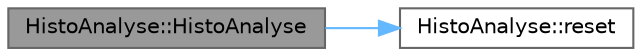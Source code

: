 digraph "HistoAnalyse::HistoAnalyse"
{
 // LATEX_PDF_SIZE
  bgcolor="transparent";
  edge [fontname=Helvetica,fontsize=10,labelfontname=Helvetica,labelfontsize=10];
  node [fontname=Helvetica,fontsize=10,shape=box,height=0.2,width=0.4];
  rankdir="LR";
  Node1 [id="Node000001",label="HistoAnalyse::HistoAnalyse",height=0.2,width=0.4,color="gray40", fillcolor="grey60", style="filled", fontcolor="black",tooltip=" "];
  Node1 -> Node2 [id="edge1_Node000001_Node000002",color="steelblue1",style="solid",tooltip=" "];
  Node2 [id="Node000002",label="HistoAnalyse::reset",height=0.2,width=0.4,color="grey40", fillcolor="white", style="filled",URL="$class_histo_analyse.html#a47ce3e061ec4c3a8a5d84234771ab850",tooltip=" "];
}
